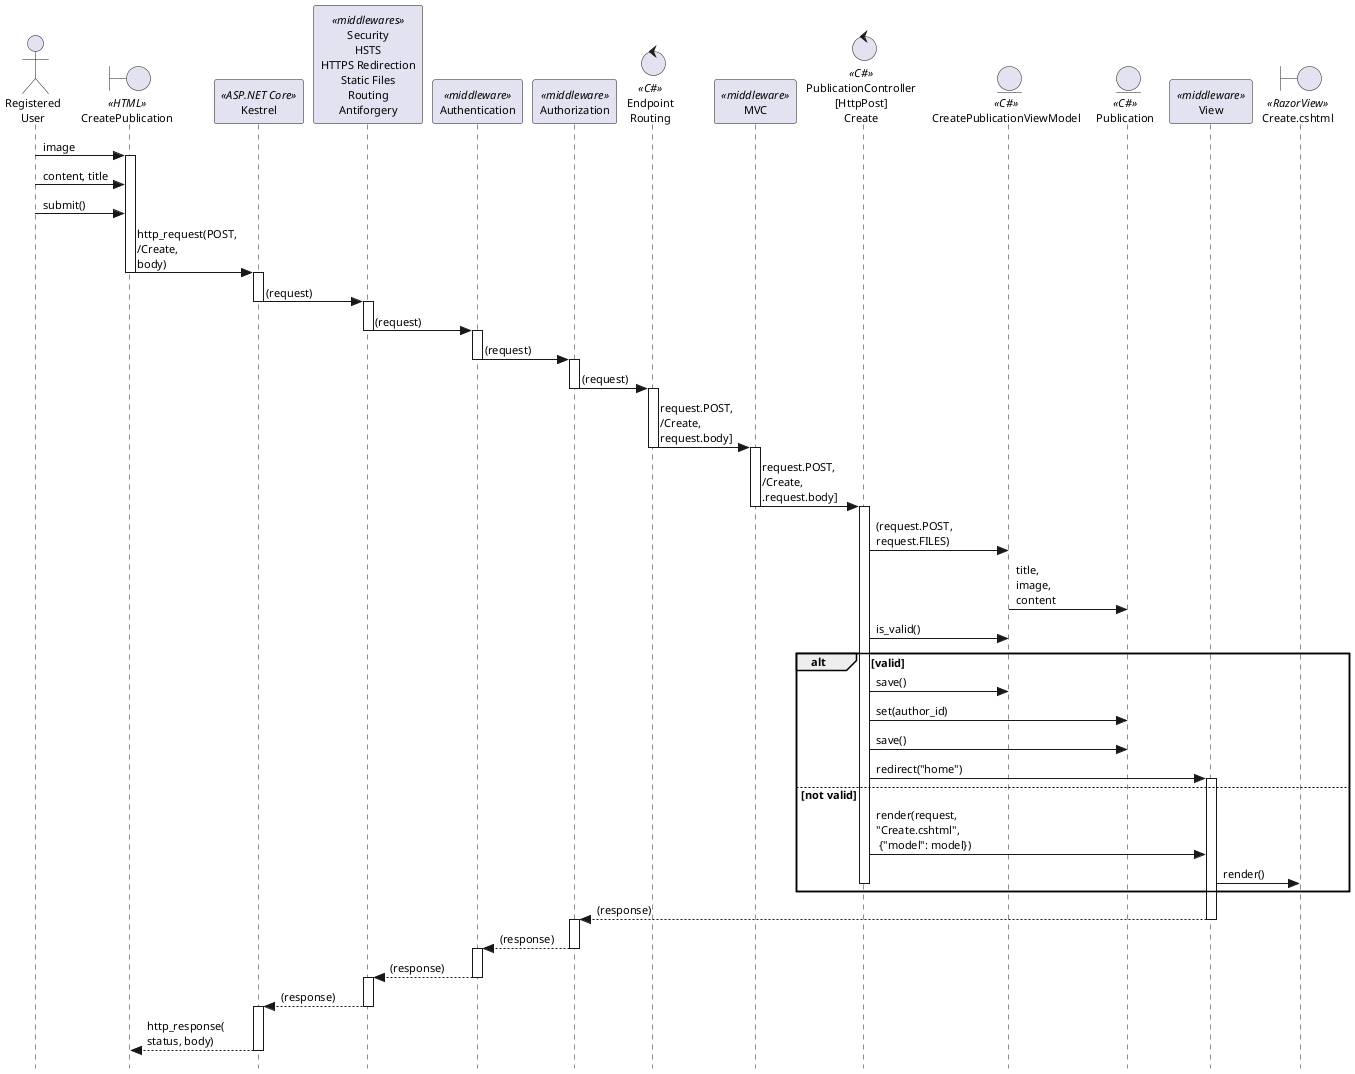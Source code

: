 @startuml
skinparam style strictuml
skinparam defaultFontSize 11
skinparam stereotypePosition top

actor "Registered\nUser" as UserReg

boundary "CreatePublication" as PublicationHtml << HTML >>

participant "Kestrel" as kestrel << ASP.NET Core >>

participant "Security\nHSTS\nHTTPS Redirection\nStatic Files\nRouting\nAntiforgery" as md1 << middlewares >>
participant "Authentication" as md5 << middleware >>
participant "Authorization" as md6 << middleware >>

control "Endpoint\nRouting" as routing << C# >>
participant "MVC" as mvc << middleware >>

control "PublicationController\n[HttpPost]\nCreate" as CreatePublicationController << C# >>

entity "CreatePublicationViewModel" << C# >>
entity "Publication" << C# >>

participant "View" as view << middleware >>
boundary "Create.cshtml" as PublicationDetailView << RazorView >>

UserReg -> PublicationHtml: image
activate PublicationHtml
UserReg -> PublicationHtml: content, title
UserReg -> PublicationHtml: submit()
PublicationHtml -> kestrel: http_request(POST,\n/Create,\nbody)
deactivate PublicationHtml
activate kestrel
kestrel -> md1: (request)
deactivate kestrel
activate md1
md1 -> md5: (request)
deactivate md1
activate md5
md5 -> md6: (request)
deactivate md5
activate md6
md6 -> routing: (request)
deactivate md6
activate routing
routing -> mvc : request.POST,\n/Create,\nrequest.body]
deactivate routing
activate mvc
mvc -> CreatePublicationController: request.POST,\n/Create,\n.request.body]
deactivate mvc
activate CreatePublicationController
CreatePublicationController -> CreatePublicationViewModel: (request.POST,\nrequest.FILES)
CreatePublicationViewModel -> Publication: title,\nimage,\ncontent
CreatePublicationController -> CreatePublicationViewModel: is_valid()
alt valid
    CreatePublicationController -> CreatePublicationViewModel: save()
    CreatePublicationController -> Publication: set(author_id)
    CreatePublicationController -> Publication: save()
    CreatePublicationController -> view: redirect("home")
    activate view
else not valid
    CreatePublicationController -> view: render(request,\n"Create.cshtml",\n {"model": model})
    view -> PublicationDetailView : render()
    deactivate CreatePublicationController
end
view --> md6: (response)
deactivate view
activate md6
md6 --> md5: (response)
deactivate md6
activate md5
md5 --> md1: (response)
deactivate md5
activate md1
md1 --> kestrel: (response)
deactivate md1
activate kestrel
kestrel --> PublicationHtml: http_response(\nstatus, body)
deactivate kestrel
@enduml
